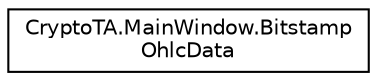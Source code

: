 digraph "Graphical Class Hierarchy"
{
 // LATEX_PDF_SIZE
  edge [fontname="Helvetica",fontsize="10",labelfontname="Helvetica",labelfontsize="10"];
  node [fontname="Helvetica",fontsize="10",shape=record];
  rankdir="LR";
  Node0 [label="CryptoTA.MainWindow.Bitstamp\lOhlcData",height=0.2,width=0.4,color="black", fillcolor="white", style="filled",URL="$class_crypto_t_a_1_1_main_window_1_1_bitstamp_ohlc_data.html",tooltip=" "];
}
